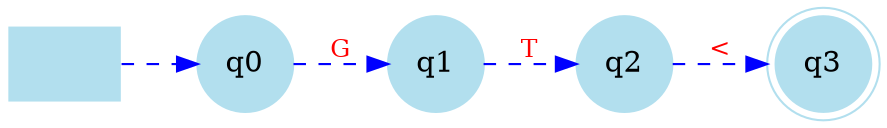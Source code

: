 digraph "automathon/Relacionales/automata_10_token" {
	graph [rankdir=LR]
	node [color=lightblue2 shape=circle style=filled]
	edge [color=blue fontcolor=red fontsize=12 style=dashed]
	"" [label="" shape=plaintext]
	q3 [label=q3 shape=doublecircle]
	q1 [label=q1 shape=circle]
	q2 [label=q2 shape=circle]
	q0 [label=q0 shape=circle]
	"" -> q0 [label=""]
	q0 -> q1 [label=G]
	q1 -> q2 [label=T]
	q2 -> q3 [label="<"]
}
